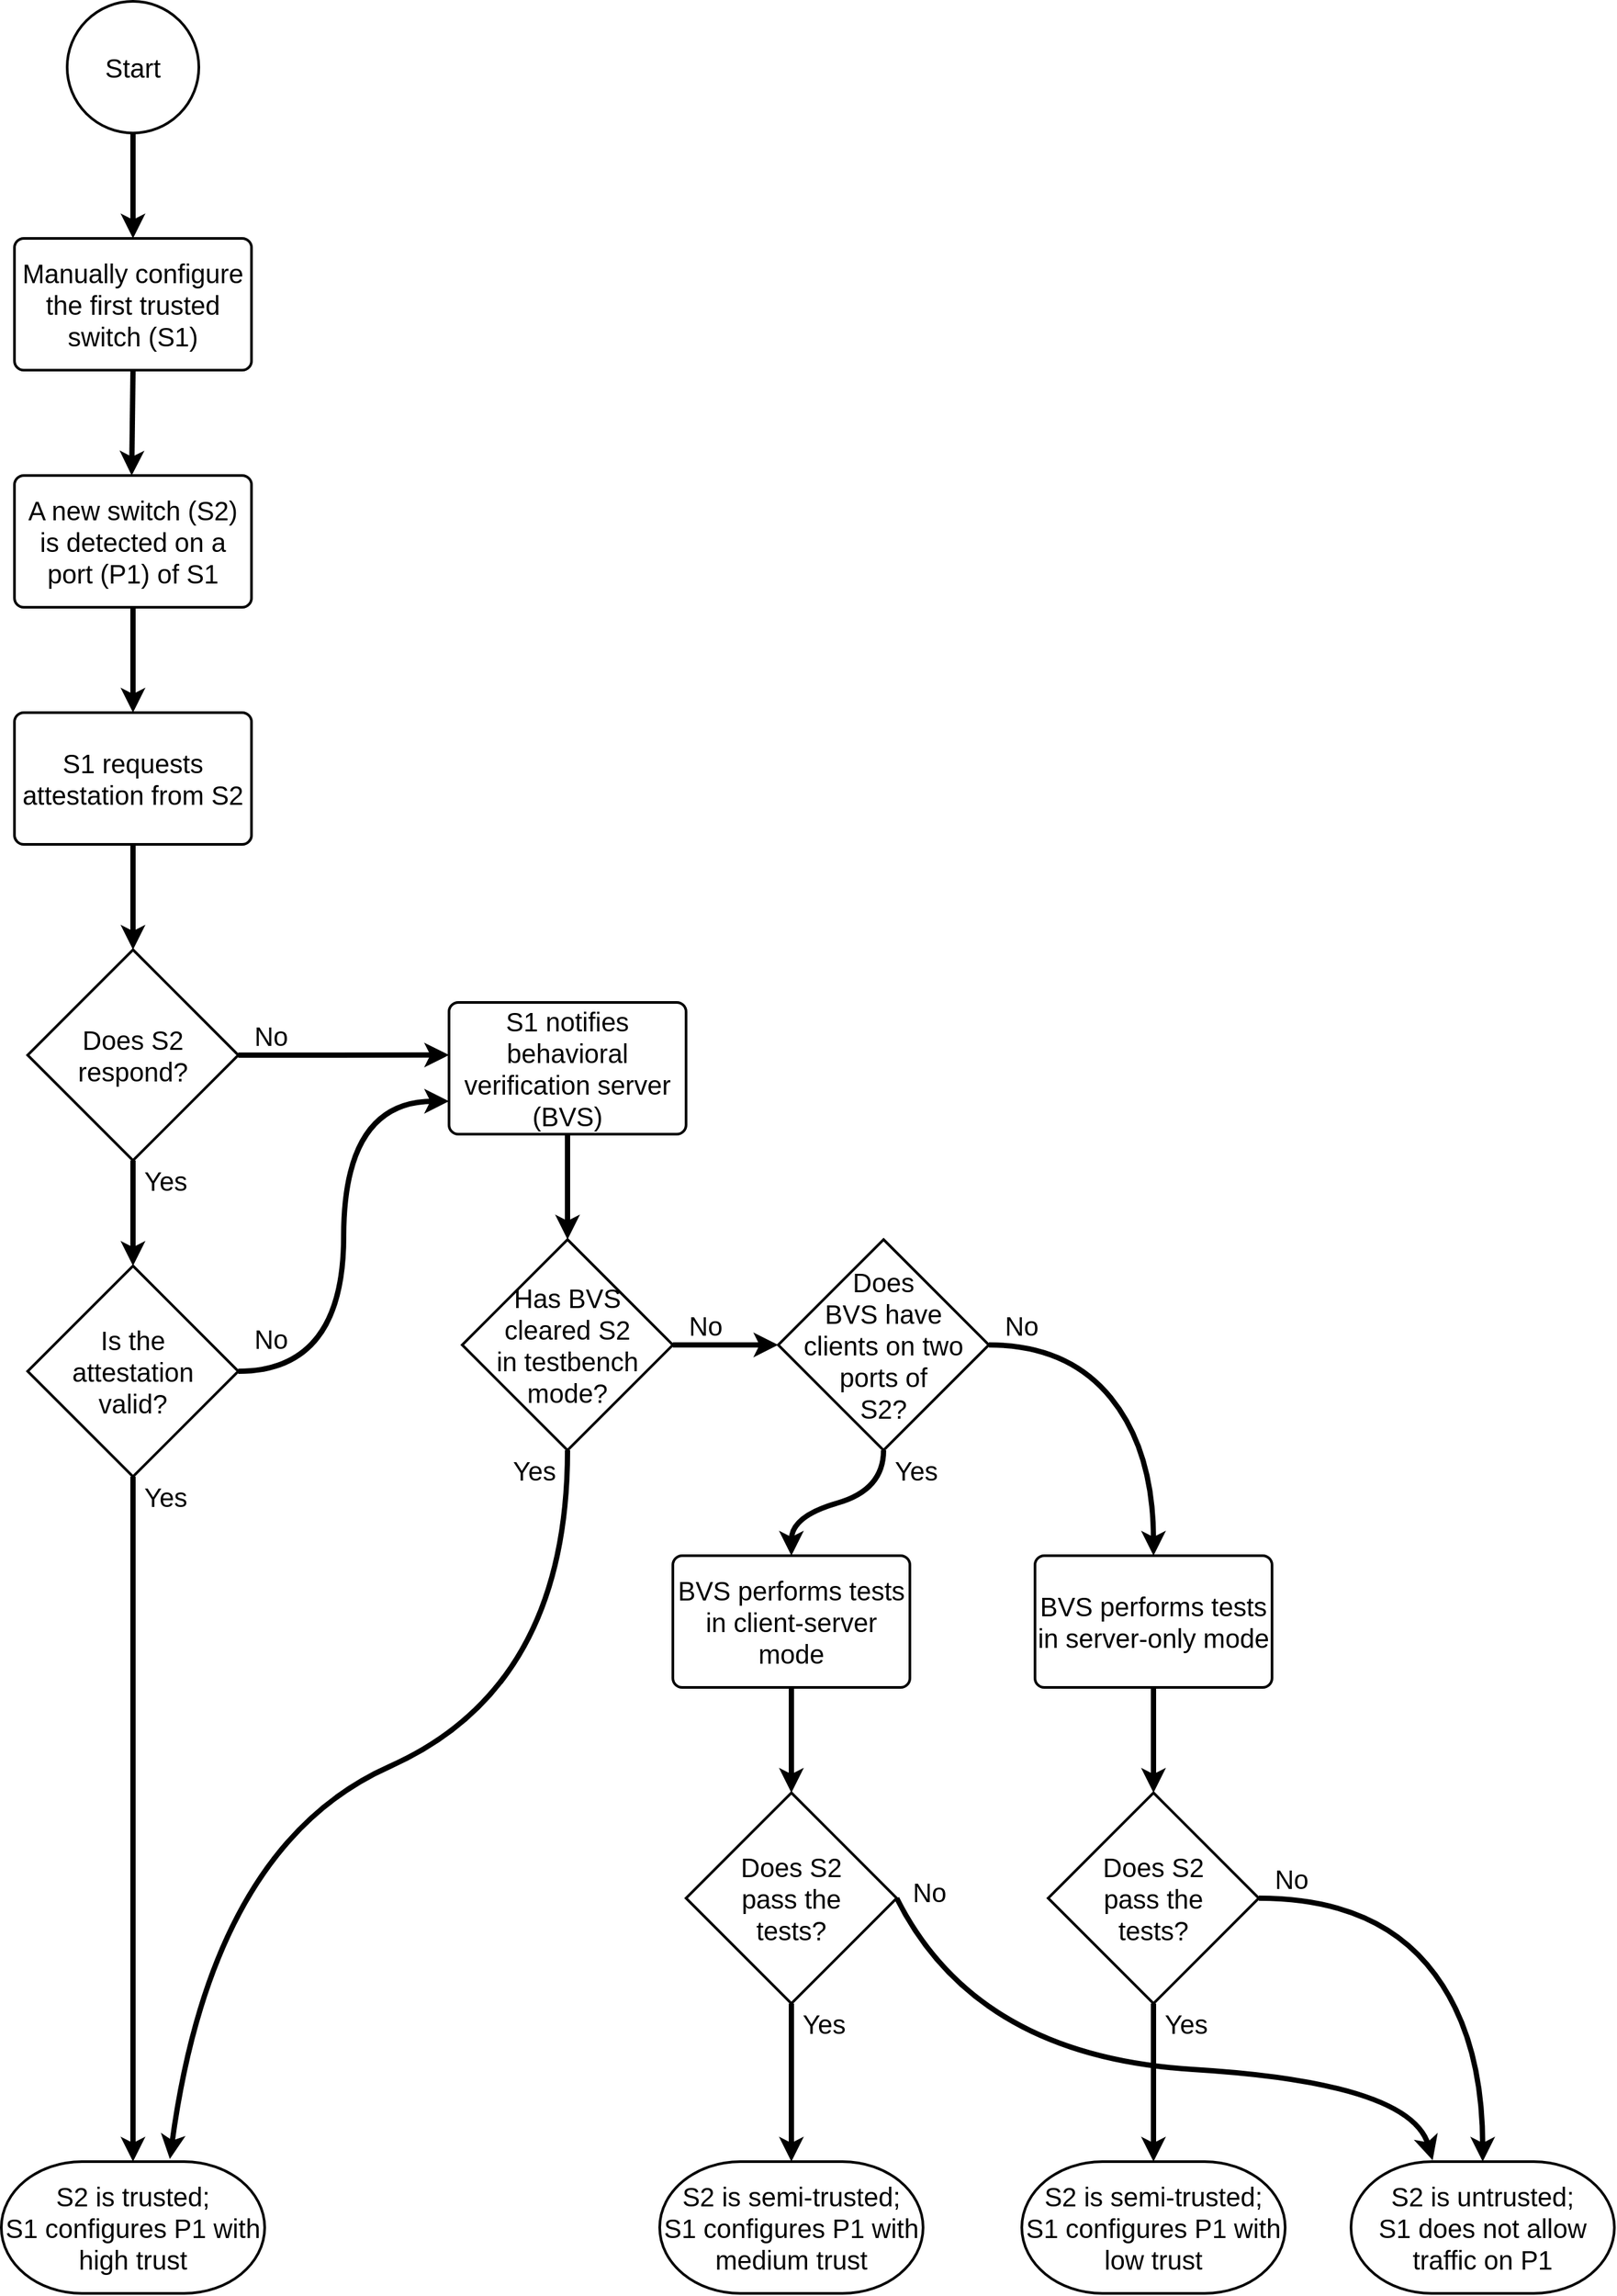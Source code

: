 <mxfile version="10.6.3" type="device"><diagram id="mMDws6ynSixags-uKAdB" name="Page-1"><mxGraphModel dx="1074" dy="1027" grid="1" gridSize="10" guides="1" tooltips="1" connect="1" arrows="1" fold="1" page="0" pageScale="1" pageWidth="850" pageHeight="1100" math="0" shadow="0"><root><mxCell id="0"/><mxCell id="1" parent="0"/><mxCell id="V4UBFq-1HHyckbRTo6hB-1" value="&lt;font style=&quot;font-size: 20px&quot;&gt;Start&lt;/font&gt;" style="strokeWidth=2;html=1;shape=mxgraph.flowchart.start_2;whiteSpace=wrap;" parent="1" vertex="1"><mxGeometry x="310" y="160" width="100" height="100" as="geometry"/></mxCell><mxCell id="V4UBFq-1HHyckbRTo6hB-3" value="&lt;font style=&quot;font-size: 20px&quot;&gt;Does&amp;nbsp;S2 respond?&lt;/font&gt;" style="strokeWidth=2;html=1;shape=mxgraph.flowchart.decision;whiteSpace=wrap;" parent="1" vertex="1"><mxGeometry x="280" y="880" width="160" height="160" as="geometry"/></mxCell><mxCell id="V4UBFq-1HHyckbRTo6hB-5" value="&lt;div style=&quot;text-align: center&quot;&gt;&lt;span style=&quot;font-size: 20px&quot;&gt;Manually configure the first trusted switch (S1)&lt;/span&gt;&lt;/div&gt;" style="rounded=1;whiteSpace=wrap;html=1;absoluteArcSize=1;arcSize=14;strokeWidth=2;" parent="1" vertex="1"><mxGeometry x="270" y="340" width="180" height="100" as="geometry"/></mxCell><mxCell id="V4UBFq-1HHyckbRTo6hB-7" value="" style="endArrow=classic;html=1;entryX=0.5;entryY=0;entryDx=0;entryDy=0;exitX=0.5;exitY=1;exitDx=0;exitDy=0;exitPerimeter=0;strokeWidth=4;" parent="1" source="V4UBFq-1HHyckbRTo6hB-1" target="V4UBFq-1HHyckbRTo6hB-5" edge="1"><mxGeometry width="50" height="50" relative="1" as="geometry"><mxPoint x="280" y="760" as="sourcePoint"/><mxPoint x="330" y="710" as="targetPoint"/></mxGeometry></mxCell><mxCell id="V4UBFq-1HHyckbRTo6hB-8" value="" style="endArrow=classic;html=1;entryX=0.5;entryY=0;entryDx=0;entryDy=0;strokeWidth=4;exitX=0.5;exitY=1;exitDx=0;exitDy=0;" parent="1" source="V4UBFq-1HHyckbRTo6hB-5" edge="1"><mxGeometry width="50" height="50" relative="1" as="geometry"><mxPoint x="340" y="460" as="sourcePoint"/><mxPoint x="359" y="520" as="targetPoint"/></mxGeometry></mxCell><mxCell id="V4UBFq-1HHyckbRTo6hB-9" value="&lt;div style=&quot;text-align: center&quot;&gt;&lt;span style=&quot;font-size: 20px&quot;&gt;A new switch (S2) is detected on a port (P1) of S1&lt;/span&gt;&lt;/div&gt;" style="rounded=1;whiteSpace=wrap;html=1;absoluteArcSize=1;arcSize=14;strokeWidth=2;" parent="1" vertex="1"><mxGeometry x="270" y="520" width="180" height="100" as="geometry"/></mxCell><mxCell id="V4UBFq-1HHyckbRTo6hB-10" value="&lt;div style=&quot;text-align: center&quot;&gt;&lt;span style=&quot;font-size: 20px&quot;&gt;S1 requests attestation from S2&lt;/span&gt;&lt;/div&gt;" style="rounded=1;whiteSpace=wrap;html=1;absoluteArcSize=1;arcSize=14;strokeWidth=2;" parent="1" vertex="1"><mxGeometry x="270" y="700" width="180" height="100" as="geometry"/></mxCell><mxCell id="V4UBFq-1HHyckbRTo6hB-11" value="" style="endArrow=classic;html=1;entryX=0.5;entryY=0;entryDx=0;entryDy=0;strokeWidth=4;exitX=0.5;exitY=1;exitDx=0;exitDy=0;" parent="1" source="V4UBFq-1HHyckbRTo6hB-9" target="V4UBFq-1HHyckbRTo6hB-10" edge="1"><mxGeometry width="50" height="50" relative="1" as="geometry"><mxPoint x="370" y="450" as="sourcePoint"/><mxPoint x="369" y="530" as="targetPoint"/></mxGeometry></mxCell><mxCell id="V4UBFq-1HHyckbRTo6hB-12" value="" style="endArrow=classic;html=1;entryX=0.5;entryY=0;entryDx=0;entryDy=0;strokeWidth=4;exitX=0.5;exitY=1;exitDx=0;exitDy=0;entryPerimeter=0;" parent="1" source="V4UBFq-1HHyckbRTo6hB-10" target="V4UBFq-1HHyckbRTo6hB-3" edge="1"><mxGeometry width="50" height="50" relative="1" as="geometry"><mxPoint x="370" y="630" as="sourcePoint"/><mxPoint x="370" y="710" as="targetPoint"/></mxGeometry></mxCell><mxCell id="V4UBFq-1HHyckbRTo6hB-13" value="&lt;span style=&quot;font-size: 20px&quot;&gt;Is the&lt;br&gt;attestation&lt;br&gt;valid?&lt;/span&gt;" style="strokeWidth=2;html=1;shape=mxgraph.flowchart.decision;whiteSpace=wrap;" parent="1" vertex="1"><mxGeometry x="280" y="1120" width="160" height="160" as="geometry"/></mxCell><mxCell id="V4UBFq-1HHyckbRTo6hB-14" value="" style="endArrow=classic;html=1;entryX=0.5;entryY=0;entryDx=0;entryDy=0;strokeWidth=4;exitX=0.5;exitY=1;exitDx=0;exitDy=0;entryPerimeter=0;exitPerimeter=0;" parent="1" source="V4UBFq-1HHyckbRTo6hB-3" target="V4UBFq-1HHyckbRTo6hB-13" edge="1"><mxGeometry width="50" height="50" relative="1" as="geometry"><mxPoint x="370" y="810" as="sourcePoint"/><mxPoint x="370" y="890" as="targetPoint"/></mxGeometry></mxCell><mxCell id="V4UBFq-1HHyckbRTo6hB-15" value="&lt;font style=&quot;font-size: 20px&quot;&gt;No&lt;/font&gt;" style="text;html=1;strokeColor=none;fillColor=none;align=center;verticalAlign=middle;whiteSpace=wrap;rounded=0;" parent="1" vertex="1"><mxGeometry x="440" y="930" width="50" height="30" as="geometry"/></mxCell><mxCell id="V4UBFq-1HHyckbRTo6hB-16" value="&lt;font style=&quot;font-size: 20px&quot;&gt;Yes&lt;/font&gt;" style="text;html=1;strokeColor=none;fillColor=none;align=center;verticalAlign=middle;whiteSpace=wrap;rounded=0;" parent="1" vertex="1"><mxGeometry x="360" y="1040" width="50" height="30" as="geometry"/></mxCell><mxCell id="V4UBFq-1HHyckbRTo6hB-17" value="" style="endArrow=classic;html=1;strokeWidth=4;exitX=1;exitY=0.5;exitDx=0;exitDy=0;exitPerimeter=0;entryX=0;entryY=0.399;entryDx=0;entryDy=0;entryPerimeter=0;" parent="1" source="V4UBFq-1HHyckbRTo6hB-3" target="V4UBFq-1HHyckbRTo6hB-18" edge="1"><mxGeometry width="50" height="50" relative="1" as="geometry"><mxPoint x="370" y="810" as="sourcePoint"/><mxPoint x="570" y="950" as="targetPoint"/></mxGeometry></mxCell><mxCell id="V4UBFq-1HHyckbRTo6hB-18" value="&lt;div style=&quot;text-align: center&quot;&gt;&lt;span style=&quot;font-size: 20px&quot;&gt;S1 notifies behavioral verification server (BVS)&lt;/span&gt;&lt;/div&gt;" style="rounded=1;whiteSpace=wrap;html=1;absoluteArcSize=1;arcSize=14;strokeWidth=2;" parent="1" vertex="1"><mxGeometry x="600" y="920" width="180" height="100" as="geometry"/></mxCell><mxCell id="V4UBFq-1HHyckbRTo6hB-19" value="" style="endArrow=classic;html=1;strokeWidth=4;exitX=0.5;exitY=1;exitDx=0;exitDy=0;exitPerimeter=0;entryX=0.5;entryY=0;entryDx=0;entryDy=0;entryPerimeter=0;" parent="1" source="V4UBFq-1HHyckbRTo6hB-13" target="V4UBFq-1HHyckbRTo6hB-21" edge="1"><mxGeometry width="50" height="50" relative="1" as="geometry"><mxPoint x="680.286" y="958.643" as="sourcePoint"/><mxPoint x="360" y="1360" as="targetPoint"/></mxGeometry></mxCell><mxCell id="V4UBFq-1HHyckbRTo6hB-20" value="&lt;font style=&quot;font-size: 20px&quot;&gt;Yes&lt;/font&gt;" style="text;html=1;strokeColor=none;fillColor=none;align=center;verticalAlign=middle;whiteSpace=wrap;rounded=0;" parent="1" vertex="1"><mxGeometry x="360" y="1280" width="50" height="30" as="geometry"/></mxCell><mxCell id="V4UBFq-1HHyckbRTo6hB-21" value="&lt;font style=&quot;font-size: 20px&quot;&gt;S2 is trusted;&lt;br&gt;S1 configures P1 with high trust&lt;/font&gt;" style="strokeWidth=2;html=1;shape=mxgraph.flowchart.terminator;whiteSpace=wrap;" parent="1" vertex="1"><mxGeometry x="260" y="1800" width="200" height="100" as="geometry"/></mxCell><mxCell id="V4UBFq-1HHyckbRTo6hB-25" value="&lt;font style=&quot;font-size: 20px&quot;&gt;No&lt;/font&gt;" style="text;html=1;strokeColor=none;fillColor=none;align=center;verticalAlign=middle;whiteSpace=wrap;rounded=0;" parent="1" vertex="1"><mxGeometry x="440" y="1160" width="50" height="30" as="geometry"/></mxCell><mxCell id="V4UBFq-1HHyckbRTo6hB-27" value="" style="curved=1;endArrow=classic;html=1;strokeWidth=4;entryX=0;entryY=0.75;entryDx=0;entryDy=0;exitX=1;exitY=0.5;exitDx=0;exitDy=0;exitPerimeter=0;" parent="1" source="V4UBFq-1HHyckbRTo6hB-13" target="V4UBFq-1HHyckbRTo6hB-18" edge="1"><mxGeometry width="50" height="50" relative="1" as="geometry"><mxPoint x="280" y="1440" as="sourcePoint"/><mxPoint x="330" y="1390" as="targetPoint"/><Array as="points"><mxPoint x="520" y="1200"/><mxPoint x="520" y="995"/></Array></mxGeometry></mxCell><mxCell id="V4UBFq-1HHyckbRTo6hB-28" value="&lt;font style=&quot;font-size: 20px&quot;&gt;Has BVS&lt;br&gt;cleared S2&lt;br&gt;in testbench&lt;br&gt;mode?&lt;/font&gt;" style="strokeWidth=2;html=1;shape=mxgraph.flowchart.decision;whiteSpace=wrap;" parent="1" vertex="1"><mxGeometry x="610" y="1100" width="160" height="160" as="geometry"/></mxCell><mxCell id="V4UBFq-1HHyckbRTo6hB-29" value="" style="endArrow=classic;html=1;entryX=0.5;entryY=0;entryDx=0;entryDy=0;strokeWidth=4;exitX=0.5;exitY=1;exitDx=0;exitDy=0;entryPerimeter=0;" parent="1" source="V4UBFq-1HHyckbRTo6hB-18" target="V4UBFq-1HHyckbRTo6hB-28" edge="1"><mxGeometry width="50" height="50" relative="1" as="geometry"><mxPoint x="370" y="810" as="sourcePoint"/><mxPoint x="370" y="890" as="targetPoint"/></mxGeometry></mxCell><mxCell id="V4UBFq-1HHyckbRTo6hB-31" value="" style="curved=1;endArrow=classic;html=1;strokeWidth=4;exitX=0.5;exitY=1;exitDx=0;exitDy=0;exitPerimeter=0;entryX=0.64;entryY=-0.02;entryDx=0;entryDy=0;entryPerimeter=0;" parent="1" source="V4UBFq-1HHyckbRTo6hB-28" target="V4UBFq-1HHyckbRTo6hB-21" edge="1"><mxGeometry width="50" height="50" relative="1" as="geometry"><mxPoint x="450" y="1210" as="sourcePoint"/><mxPoint x="610" y="1005" as="targetPoint"/><Array as="points"><mxPoint x="690" y="1440"/><mxPoint x="420" y="1560"/></Array></mxGeometry></mxCell><mxCell id="V4UBFq-1HHyckbRTo6hB-32" value="&lt;font style=&quot;font-size: 20px&quot;&gt;Yes&lt;/font&gt;" style="text;html=1;strokeColor=none;fillColor=none;align=center;verticalAlign=middle;whiteSpace=wrap;rounded=0;" parent="1" vertex="1"><mxGeometry x="640" y="1260" width="50" height="30" as="geometry"/></mxCell><mxCell id="V4UBFq-1HHyckbRTo6hB-35" value="&lt;span style=&quot;font-size: 20px&quot;&gt;Does&lt;br&gt;BVS have&lt;br&gt;clients on two ports of&lt;br&gt;S2?&lt;/span&gt;&lt;br&gt;" style="strokeWidth=2;html=1;shape=mxgraph.flowchart.decision;whiteSpace=wrap;" parent="1" vertex="1"><mxGeometry x="850" y="1100" width="160" height="160" as="geometry"/></mxCell><mxCell id="V4UBFq-1HHyckbRTo6hB-36" value="" style="endArrow=classic;html=1;entryX=0;entryY=0.5;entryDx=0;entryDy=0;strokeWidth=4;exitX=1;exitY=0.5;exitDx=0;exitDy=0;entryPerimeter=0;exitPerimeter=0;" parent="1" source="V4UBFq-1HHyckbRTo6hB-28" target="V4UBFq-1HHyckbRTo6hB-35" edge="1"><mxGeometry width="50" height="50" relative="1" as="geometry"><mxPoint x="700" y="1030" as="sourcePoint"/><mxPoint x="700" y="1110" as="targetPoint"/></mxGeometry></mxCell><mxCell id="V4UBFq-1HHyckbRTo6hB-37" value="&lt;font style=&quot;font-size: 20px&quot;&gt;No&lt;/font&gt;" style="text;html=1;strokeColor=none;fillColor=none;align=center;verticalAlign=middle;whiteSpace=wrap;rounded=0;" parent="1" vertex="1"><mxGeometry x="770" y="1150" width="50" height="30" as="geometry"/></mxCell><mxCell id="V4UBFq-1HHyckbRTo6hB-39" value="&lt;div style=&quot;text-align: center&quot;&gt;&lt;span style=&quot;font-size: 20px&quot;&gt;BVS performs tests in client-server mode&lt;/span&gt;&lt;/div&gt;" style="rounded=1;whiteSpace=wrap;html=1;absoluteArcSize=1;arcSize=14;strokeWidth=2;" parent="1" vertex="1"><mxGeometry x="770" y="1340" width="180" height="100" as="geometry"/></mxCell><mxCell id="V4UBFq-1HHyckbRTo6hB-40" value="&lt;div style=&quot;text-align: center&quot;&gt;&lt;span style=&quot;font-size: 20px&quot;&gt;BVS performs tests in server-only mode&lt;/span&gt;&lt;/div&gt;" style="rounded=1;whiteSpace=wrap;html=1;absoluteArcSize=1;arcSize=14;strokeWidth=2;" parent="1" vertex="1"><mxGeometry x="1045" y="1340" width="180" height="100" as="geometry"/></mxCell><mxCell id="V4UBFq-1HHyckbRTo6hB-41" value="&lt;span style=&quot;font-size: 20px&quot;&gt;Does S2&lt;br&gt;pass the&lt;br&gt;tests?&lt;/span&gt;&lt;br&gt;" style="strokeWidth=2;html=1;shape=mxgraph.flowchart.decision;whiteSpace=wrap;" parent="1" vertex="1"><mxGeometry x="780" y="1520" width="160" height="160" as="geometry"/></mxCell><mxCell id="V4UBFq-1HHyckbRTo6hB-42" value="" style="curved=1;endArrow=classic;html=1;strokeWidth=4;entryX=0.5;entryY=0;entryDx=0;entryDy=0;exitX=1;exitY=0.5;exitDx=0;exitDy=0;exitPerimeter=0;" parent="1" source="V4UBFq-1HHyckbRTo6hB-35" target="V4UBFq-1HHyckbRTo6hB-40" edge="1"><mxGeometry width="50" height="50" relative="1" as="geometry"><mxPoint x="450" y="1210" as="sourcePoint"/><mxPoint x="610" y="1005" as="targetPoint"/><Array as="points"><mxPoint x="1070" y="1180"/><mxPoint x="1135" y="1260"/></Array></mxGeometry></mxCell><mxCell id="V4UBFq-1HHyckbRTo6hB-43" value="&lt;font style=&quot;font-size: 20px&quot;&gt;No&lt;/font&gt;" style="text;html=1;strokeColor=none;fillColor=none;align=center;verticalAlign=middle;whiteSpace=wrap;rounded=0;" parent="1" vertex="1"><mxGeometry x="1010" y="1150" width="50" height="30" as="geometry"/></mxCell><mxCell id="V4UBFq-1HHyckbRTo6hB-44" value="&lt;font style=&quot;font-size: 20px&quot;&gt;Yes&lt;/font&gt;" style="text;html=1;strokeColor=none;fillColor=none;align=center;verticalAlign=middle;whiteSpace=wrap;rounded=0;" parent="1" vertex="1"><mxGeometry x="930" y="1260" width="50" height="30" as="geometry"/></mxCell><mxCell id="V4UBFq-1HHyckbRTo6hB-45" value="" style="endArrow=classic;html=1;entryX=0.5;entryY=0;entryDx=0;entryDy=0;strokeWidth=4;exitX=0.5;exitY=1;exitDx=0;exitDy=0;entryPerimeter=0;" parent="1" source="V4UBFq-1HHyckbRTo6hB-39" target="V4UBFq-1HHyckbRTo6hB-41" edge="1"><mxGeometry width="50" height="50" relative="1" as="geometry"><mxPoint x="710" y="1190" as="sourcePoint"/><mxPoint x="790" y="1190" as="targetPoint"/></mxGeometry></mxCell><mxCell id="V4UBFq-1HHyckbRTo6hB-46" value="&lt;span style=&quot;font-size: 20px&quot;&gt;Does S2&lt;br&gt;pass the&lt;br&gt;tests?&lt;/span&gt;&lt;br&gt;" style="strokeWidth=2;html=1;shape=mxgraph.flowchart.decision;whiteSpace=wrap;" parent="1" vertex="1"><mxGeometry x="1055" y="1520" width="160" height="160" as="geometry"/></mxCell><mxCell id="V4UBFq-1HHyckbRTo6hB-47" value="" style="endArrow=classic;html=1;entryX=0.5;entryY=0;entryDx=0;entryDy=0;strokeWidth=4;exitX=0.5;exitY=1;exitDx=0;exitDy=0;entryPerimeter=0;" parent="1" source="V4UBFq-1HHyckbRTo6hB-40" target="V4UBFq-1HHyckbRTo6hB-46" edge="1"><mxGeometry width="50" height="50" relative="1" as="geometry"><mxPoint x="845" y="1450" as="sourcePoint"/><mxPoint x="845" y="1530" as="targetPoint"/></mxGeometry></mxCell><mxCell id="V4UBFq-1HHyckbRTo6hB-48" value="&lt;font style=&quot;font-size: 20px&quot;&gt;S2 is semi-trusted;&lt;br&gt;S1 configures P1 with medium trust&lt;/font&gt;" style="strokeWidth=2;html=1;shape=mxgraph.flowchart.terminator;whiteSpace=wrap;" parent="1" vertex="1"><mxGeometry x="760" y="1800" width="200" height="100" as="geometry"/></mxCell><mxCell id="V4UBFq-1HHyckbRTo6hB-49" value="" style="endArrow=classic;html=1;entryX=0.5;entryY=0;entryDx=0;entryDy=0;strokeWidth=4;exitX=0.5;exitY=1;exitDx=0;exitDy=0;entryPerimeter=0;exitPerimeter=0;" parent="1" source="V4UBFq-1HHyckbRTo6hB-41" target="V4UBFq-1HHyckbRTo6hB-48" edge="1"><mxGeometry width="50" height="50" relative="1" as="geometry"><mxPoint x="870" y="1450" as="sourcePoint"/><mxPoint x="870" y="1530" as="targetPoint"/></mxGeometry></mxCell><mxCell id="V4UBFq-1HHyckbRTo6hB-50" value="&lt;font style=&quot;font-size: 20px&quot;&gt;Yes&lt;/font&gt;" style="text;html=1;strokeColor=none;fillColor=none;align=center;verticalAlign=middle;whiteSpace=wrap;rounded=0;" parent="1" vertex="1"><mxGeometry x="860" y="1680" width="50" height="30" as="geometry"/></mxCell><mxCell id="V4UBFq-1HHyckbRTo6hB-51" value="&lt;font style=&quot;font-size: 20px&quot;&gt;S2 is semi-trusted;&lt;br&gt;S1 configures P1 with low trust&lt;/font&gt;" style="strokeWidth=2;html=1;shape=mxgraph.flowchart.terminator;whiteSpace=wrap;" parent="1" vertex="1"><mxGeometry x="1035" y="1800" width="200" height="100" as="geometry"/></mxCell><mxCell id="V4UBFq-1HHyckbRTo6hB-52" value="&lt;font style=&quot;font-size: 20px&quot;&gt;S2 is untrusted;&lt;br&gt;S1 does not allow traffic on P1&lt;/font&gt;" style="strokeWidth=2;html=1;shape=mxgraph.flowchart.terminator;whiteSpace=wrap;" parent="1" vertex="1"><mxGeometry x="1285" y="1800" width="200" height="100" as="geometry"/></mxCell><mxCell id="V4UBFq-1HHyckbRTo6hB-53" value="" style="endArrow=classic;html=1;entryX=0.5;entryY=0;entryDx=0;entryDy=0;strokeWidth=4;exitX=0.5;exitY=1;exitDx=0;exitDy=0;entryPerimeter=0;exitPerimeter=0;" parent="1" source="V4UBFq-1HHyckbRTo6hB-46" target="V4UBFq-1HHyckbRTo6hB-51" edge="1"><mxGeometry width="50" height="50" relative="1" as="geometry"><mxPoint x="845" y="1690" as="sourcePoint"/><mxPoint x="845" y="1810" as="targetPoint"/></mxGeometry></mxCell><mxCell id="V4UBFq-1HHyckbRTo6hB-54" value="&lt;font style=&quot;font-size: 20px&quot;&gt;Yes&lt;/font&gt;" style="text;html=1;strokeColor=none;fillColor=none;align=center;verticalAlign=middle;whiteSpace=wrap;rounded=0;" parent="1" vertex="1"><mxGeometry x="1135" y="1680" width="50" height="30" as="geometry"/></mxCell><mxCell id="V4UBFq-1HHyckbRTo6hB-55" value="" style="curved=1;endArrow=classic;html=1;strokeWidth=4;entryX=0.5;entryY=0;entryDx=0;entryDy=0;exitX=1;exitY=0.5;exitDx=0;exitDy=0;exitPerimeter=0;entryPerimeter=0;" parent="1" target="V4UBFq-1HHyckbRTo6hB-52" edge="1"><mxGeometry width="50" height="50" relative="1" as="geometry"><mxPoint x="1215" y="1600" as="sourcePoint"/><mxPoint x="1435" y="1760" as="targetPoint"/><Array as="points"><mxPoint x="1300" y="1600"/><mxPoint x="1385" y="1700"/></Array></mxGeometry></mxCell><mxCell id="V4UBFq-1HHyckbRTo6hB-56" value="&lt;font style=&quot;font-size: 20px&quot;&gt;No&lt;/font&gt;" style="text;html=1;strokeColor=none;fillColor=none;align=center;verticalAlign=middle;whiteSpace=wrap;rounded=0;" parent="1" vertex="1"><mxGeometry x="1215" y="1570" width="50" height="30" as="geometry"/></mxCell><mxCell id="V4UBFq-1HHyckbRTo6hB-57" value="" style="curved=1;endArrow=classic;html=1;strokeWidth=4;entryX=0.31;entryY=-0.01;entryDx=0;entryDy=0;exitX=1;exitY=0.5;exitDx=0;exitDy=0;exitPerimeter=0;entryPerimeter=0;" parent="1" source="V4UBFq-1HHyckbRTo6hB-41" target="V4UBFq-1HHyckbRTo6hB-52" edge="1"><mxGeometry width="50" height="50" relative="1" as="geometry"><mxPoint x="1320" y="1610" as="sourcePoint"/><mxPoint x="1490" y="1810" as="targetPoint"/><Array as="points"><mxPoint x="1000" y="1720"/><mxPoint x="1330" y="1740"/></Array></mxGeometry></mxCell><mxCell id="V4UBFq-1HHyckbRTo6hB-58" value="&lt;font style=&quot;font-size: 20px&quot;&gt;No&lt;/font&gt;" style="text;html=1;strokeColor=none;fillColor=none;align=center;verticalAlign=middle;whiteSpace=wrap;rounded=0;" parent="1" vertex="1"><mxGeometry x="940" y="1580" width="50" height="30" as="geometry"/></mxCell><mxCell id="V4UBFq-1HHyckbRTo6hB-60" value="" style="curved=1;endArrow=classic;html=1;strokeWidth=4;entryX=0.5;entryY=0;entryDx=0;entryDy=0;exitX=0.5;exitY=1;exitDx=0;exitDy=0;exitPerimeter=0;" parent="1" source="V4UBFq-1HHyckbRTo6hB-35" target="V4UBFq-1HHyckbRTo6hB-39" edge="1"><mxGeometry width="50" height="50" relative="1" as="geometry"><mxPoint x="1020" y="1190" as="sourcePoint"/><mxPoint x="1240" y="1350" as="targetPoint"/><Array as="points"><mxPoint x="930" y="1290"/><mxPoint x="860" y="1310"/></Array></mxGeometry></mxCell></root></mxGraphModel></diagram></mxfile>